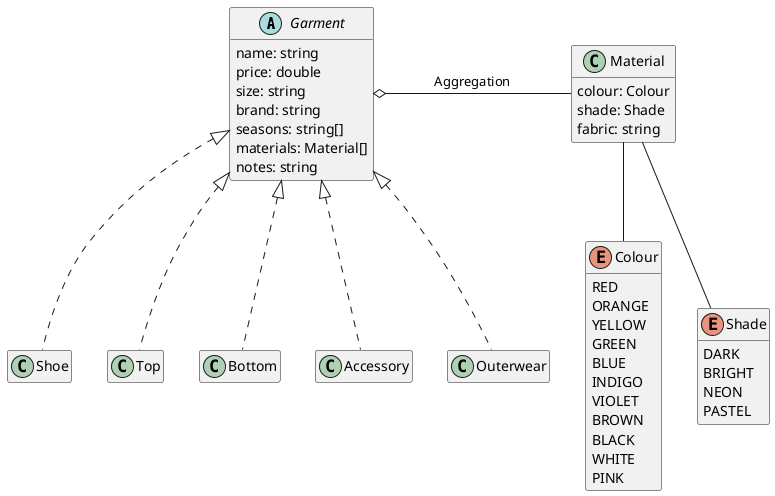 @startuml GarmentModel
    hide empty members

    abstract Garment{
        name: string
        price: double
        size: string
        brand: string
        seasons: string[]
        materials: Material[]
        notes: string
    }

    class Material{
        colour: Colour
        shade: Shade
        fabric: string
    }

    enum Colour{
        RED
        ORANGE
        YELLOW
        GREEN
        BLUE
        INDIGO
        VIOLET
        BROWN
        BLACK
        WHITE
        PINK
    }
    enum Shade{
        DARK
        BRIGHT
        NEON
        PASTEL
    }

    Garment o-right- Material: Aggregation
    Material -- Colour
    Material -- Shade

    class Shoe implements Garment
    class Top implements Garment
    class Bottom implements Garment
    class Accessory implements Garment
    class Outerwear implements Garment

@enduml
